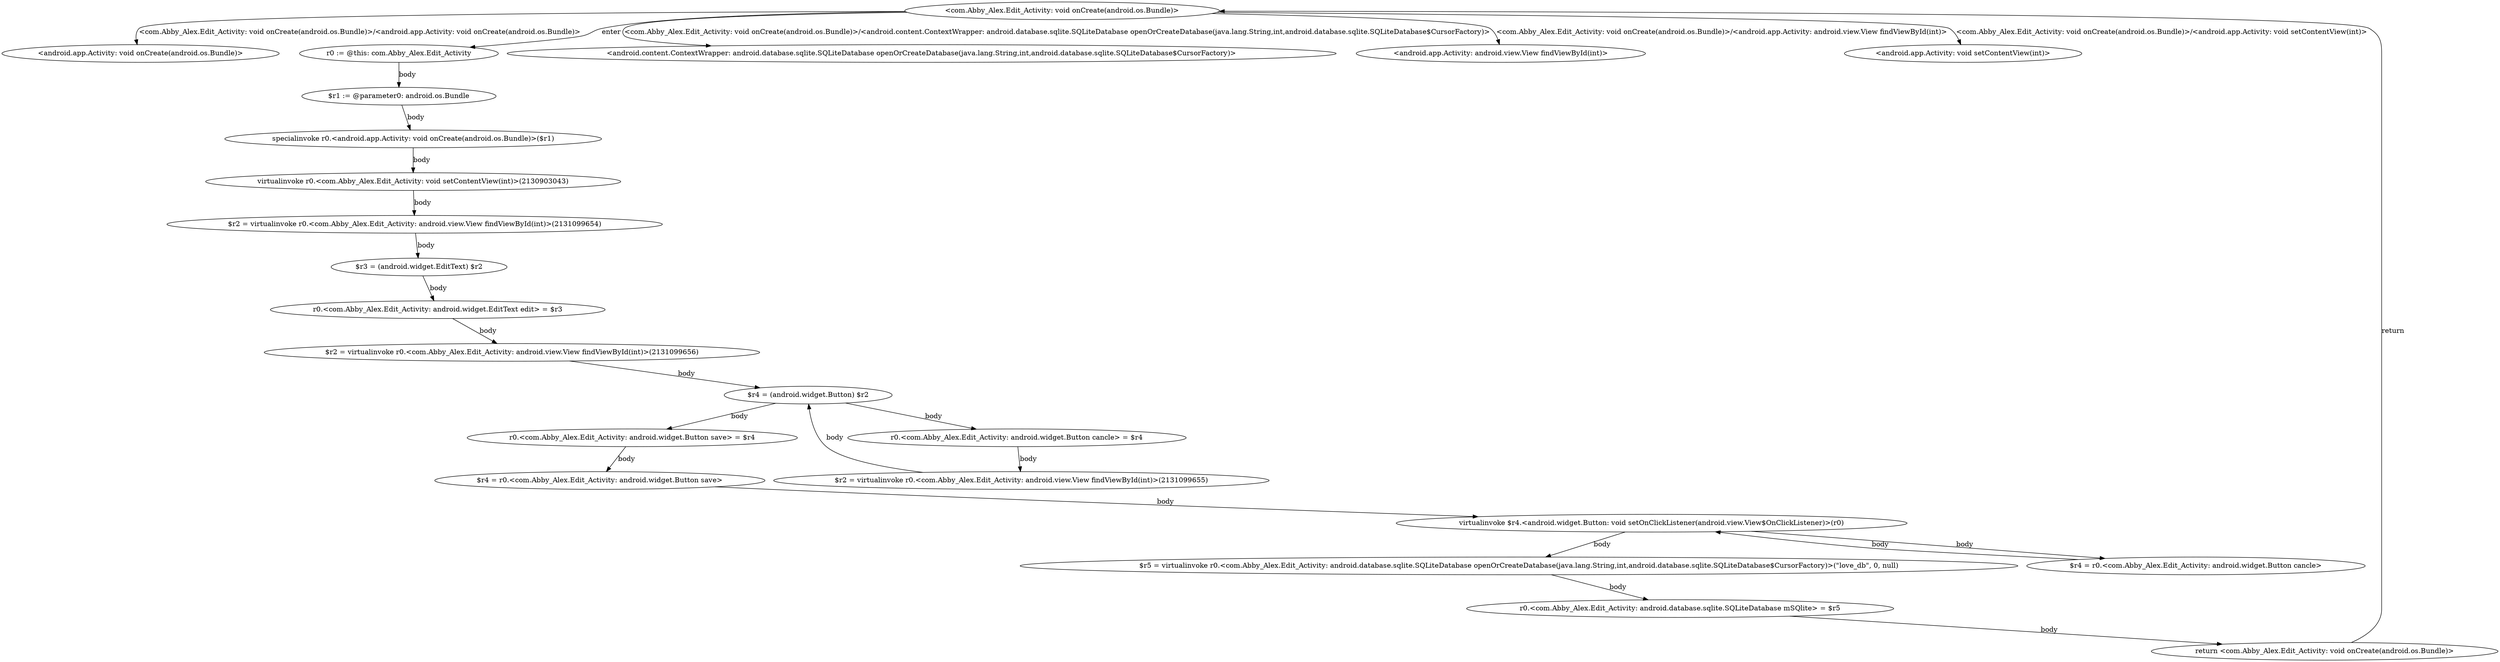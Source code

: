 digraph "<com.Abby_Alex.Edit_Activity: void onCreate(android.os.Bundle)> -" {
    "<com.Abby_Alex.Edit_Activity: void onCreate(android.os.Bundle)>";
    "<android.app.Activity: void onCreate(android.os.Bundle)>";
    "<com.Abby_Alex.Edit_Activity: void onCreate(android.os.Bundle)>"->"<android.app.Activity: void onCreate(android.os.Bundle)>" [label="<com.Abby_Alex.Edit_Activity: void onCreate(android.os.Bundle)>/<android.app.Activity: void onCreate(android.os.Bundle)>",];
    "r0 := @this: com.Abby_Alex.Edit_Activity";
    "<com.Abby_Alex.Edit_Activity: void onCreate(android.os.Bundle)>"->"r0 := @this: com.Abby_Alex.Edit_Activity" [label="enter",];
    "$r1 := @parameter0: android.os.Bundle";
    "r0 := @this: com.Abby_Alex.Edit_Activity"->"$r1 := @parameter0: android.os.Bundle" [label="body",];
    "specialinvoke r0.<android.app.Activity: void onCreate(android.os.Bundle)>($r1)";
    "$r1 := @parameter0: android.os.Bundle"->"specialinvoke r0.<android.app.Activity: void onCreate(android.os.Bundle)>($r1)" [label="body",];
    "virtualinvoke r0.<com.Abby_Alex.Edit_Activity: void setContentView(int)>(2130903043)";
    "specialinvoke r0.<android.app.Activity: void onCreate(android.os.Bundle)>($r1)"->"virtualinvoke r0.<com.Abby_Alex.Edit_Activity: void setContentView(int)>(2130903043)" [label="body",];
    "$r2 = virtualinvoke r0.<com.Abby_Alex.Edit_Activity: android.view.View findViewById(int)>(2131099654)";
    "virtualinvoke r0.<com.Abby_Alex.Edit_Activity: void setContentView(int)>(2130903043)"->"$r2 = virtualinvoke r0.<com.Abby_Alex.Edit_Activity: android.view.View findViewById(int)>(2131099654)" [label="body",];
    "$r3 = (android.widget.EditText) $r2";
    "$r2 = virtualinvoke r0.<com.Abby_Alex.Edit_Activity: android.view.View findViewById(int)>(2131099654)"->"$r3 = (android.widget.EditText) $r2" [label="body",];
    "r0.<com.Abby_Alex.Edit_Activity: android.widget.EditText edit> = $r3";
    "$r3 = (android.widget.EditText) $r2"->"r0.<com.Abby_Alex.Edit_Activity: android.widget.EditText edit> = $r3" [label="body",];
    "$r2 = virtualinvoke r0.<com.Abby_Alex.Edit_Activity: android.view.View findViewById(int)>(2131099656)";
    "r0.<com.Abby_Alex.Edit_Activity: android.widget.EditText edit> = $r3"->"$r2 = virtualinvoke r0.<com.Abby_Alex.Edit_Activity: android.view.View findViewById(int)>(2131099656)" [label="body",];
    "$r4 = (android.widget.Button) $r2";
    "$r2 = virtualinvoke r0.<com.Abby_Alex.Edit_Activity: android.view.View findViewById(int)>(2131099656)"->"$r4 = (android.widget.Button) $r2" [label="body",];
    "r0.<com.Abby_Alex.Edit_Activity: android.widget.Button cancle> = $r4";
    "$r4 = (android.widget.Button) $r2"->"r0.<com.Abby_Alex.Edit_Activity: android.widget.Button cancle> = $r4" [label="body",];
    "$r2 = virtualinvoke r0.<com.Abby_Alex.Edit_Activity: android.view.View findViewById(int)>(2131099655)";
    "r0.<com.Abby_Alex.Edit_Activity: android.widget.Button cancle> = $r4"->"$r2 = virtualinvoke r0.<com.Abby_Alex.Edit_Activity: android.view.View findViewById(int)>(2131099655)" [label="body",];
    "$r2 = virtualinvoke r0.<com.Abby_Alex.Edit_Activity: android.view.View findViewById(int)>(2131099655)"->"$r4 = (android.widget.Button) $r2" [label="body",];
    "r0.<com.Abby_Alex.Edit_Activity: android.widget.Button save> = $r4";
    "$r4 = (android.widget.Button) $r2"->"r0.<com.Abby_Alex.Edit_Activity: android.widget.Button save> = $r4" [label="body",];
    "$r4 = r0.<com.Abby_Alex.Edit_Activity: android.widget.Button save>";
    "r0.<com.Abby_Alex.Edit_Activity: android.widget.Button save> = $r4"->"$r4 = r0.<com.Abby_Alex.Edit_Activity: android.widget.Button save>" [label="body",];
    "virtualinvoke $r4.<android.widget.Button: void setOnClickListener(android.view.View$OnClickListener)>(r0)";
    "$r4 = r0.<com.Abby_Alex.Edit_Activity: android.widget.Button save>"->"virtualinvoke $r4.<android.widget.Button: void setOnClickListener(android.view.View$OnClickListener)>(r0)" [label="body",];
    "$r4 = r0.<com.Abby_Alex.Edit_Activity: android.widget.Button cancle>";
    "virtualinvoke $r4.<android.widget.Button: void setOnClickListener(android.view.View$OnClickListener)>(r0)"->"$r4 = r0.<com.Abby_Alex.Edit_Activity: android.widget.Button cancle>" [label="body",];
    "$r4 = r0.<com.Abby_Alex.Edit_Activity: android.widget.Button cancle>"->"virtualinvoke $r4.<android.widget.Button: void setOnClickListener(android.view.View$OnClickListener)>(r0)" [label="body",];
    "$r5 = virtualinvoke r0.<com.Abby_Alex.Edit_Activity: android.database.sqlite.SQLiteDatabase openOrCreateDatabase(java.lang.String,int,android.database.sqlite.SQLiteDatabase$CursorFactory)>(\"love_db\", 0, null)";
    "virtualinvoke $r4.<android.widget.Button: void setOnClickListener(android.view.View$OnClickListener)>(r0)"->"$r5 = virtualinvoke r0.<com.Abby_Alex.Edit_Activity: android.database.sqlite.SQLiteDatabase openOrCreateDatabase(java.lang.String,int,android.database.sqlite.SQLiteDatabase$CursorFactory)>(\"love_db\", 0, null)" [label="body",];
    "r0.<com.Abby_Alex.Edit_Activity: android.database.sqlite.SQLiteDatabase mSQlite> = $r5";
    "$r5 = virtualinvoke r0.<com.Abby_Alex.Edit_Activity: android.database.sqlite.SQLiteDatabase openOrCreateDatabase(java.lang.String,int,android.database.sqlite.SQLiteDatabase$CursorFactory)>(\"love_db\", 0, null)"->"r0.<com.Abby_Alex.Edit_Activity: android.database.sqlite.SQLiteDatabase mSQlite> = $r5" [label="body",];
    "return <com.Abby_Alex.Edit_Activity: void onCreate(android.os.Bundle)>";
    "r0.<com.Abby_Alex.Edit_Activity: android.database.sqlite.SQLiteDatabase mSQlite> = $r5"->"return <com.Abby_Alex.Edit_Activity: void onCreate(android.os.Bundle)>" [label="body",];
    "return <com.Abby_Alex.Edit_Activity: void onCreate(android.os.Bundle)>"->"<com.Abby_Alex.Edit_Activity: void onCreate(android.os.Bundle)>" [label="return",];
    "<android.content.ContextWrapper: android.database.sqlite.SQLiteDatabase openOrCreateDatabase(java.lang.String,int,android.database.sqlite.SQLiteDatabase$CursorFactory)>";
    "<com.Abby_Alex.Edit_Activity: void onCreate(android.os.Bundle)>"->"<android.content.ContextWrapper: android.database.sqlite.SQLiteDatabase openOrCreateDatabase(java.lang.String,int,android.database.sqlite.SQLiteDatabase$CursorFactory)>" [label="<com.Abby_Alex.Edit_Activity: void onCreate(android.os.Bundle)>/<android.content.ContextWrapper: android.database.sqlite.SQLiteDatabase openOrCreateDatabase(java.lang.String,int,android.database.sqlite.SQLiteDatabase$CursorFactory)>",];
    "<android.app.Activity: android.view.View findViewById(int)>";
    "<com.Abby_Alex.Edit_Activity: void onCreate(android.os.Bundle)>"->"<android.app.Activity: android.view.View findViewById(int)>" [label="<com.Abby_Alex.Edit_Activity: void onCreate(android.os.Bundle)>/<android.app.Activity: android.view.View findViewById(int)>",];
    "<android.app.Activity: void setContentView(int)>";
    "<com.Abby_Alex.Edit_Activity: void onCreate(android.os.Bundle)>"->"<android.app.Activity: void setContentView(int)>" [label="<com.Abby_Alex.Edit_Activity: void onCreate(android.os.Bundle)>/<android.app.Activity: void setContentView(int)>",];
}
